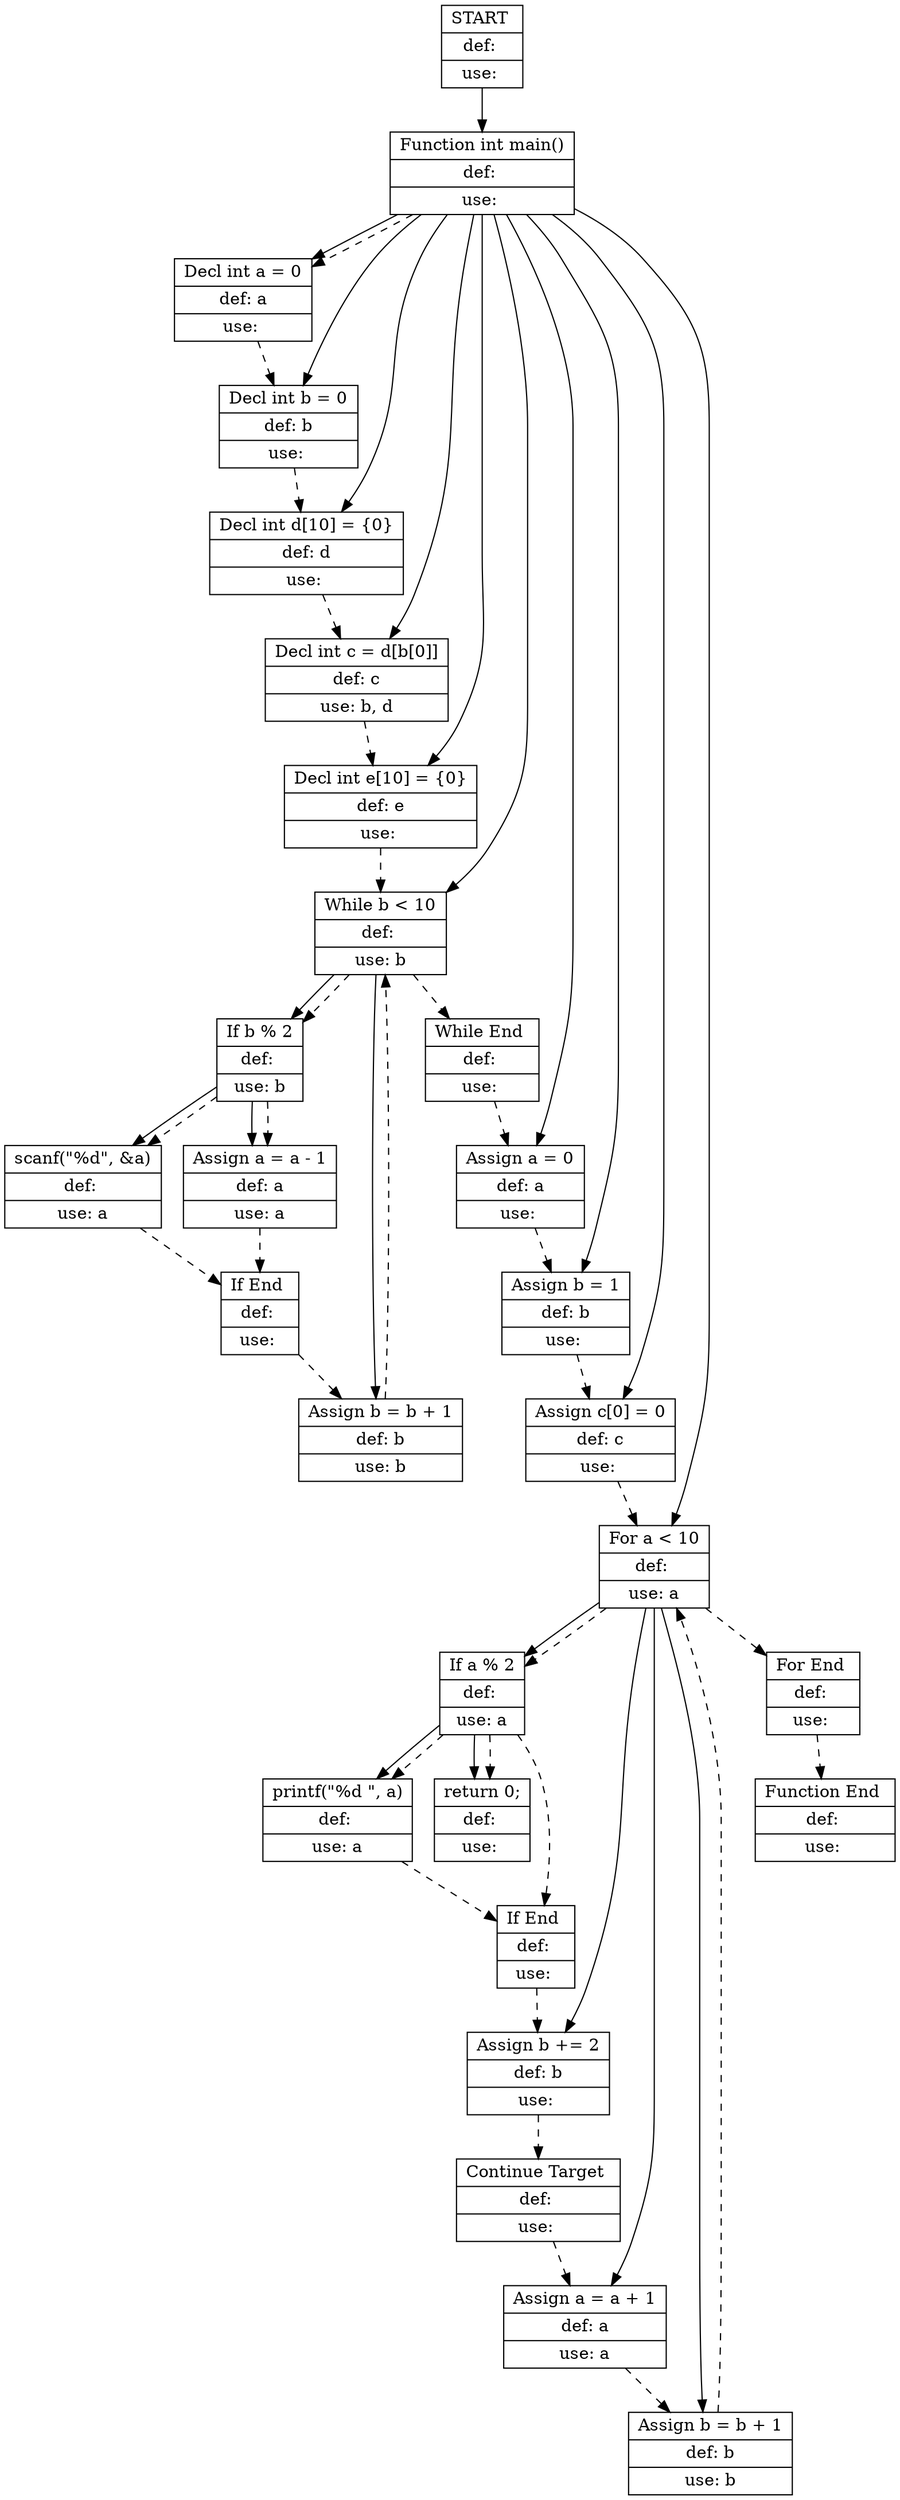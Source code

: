 digraph G1{
Node2[shape=record label="{START\ |def: |use: }"];
Node2->Node3;
Node3[shape=record label="{Function\ int\ main()|def: |use: }"];
Node3->Node5;
Node3->Node6;
Node3->Node7;
Node3->Node8;
Node3->Node9;
Node3->Node10;
Node3->Node17;
Node3->Node18;
Node3->Node19;
Node3->Node20;
Node3->Node5 [style = dashed];
Node4[shape=record label="{Function\ End\ |def: |use: }"];
Node5[shape=record label="{Decl\ int\ a\ =\ 0|def: a|use: }"];
Node5->Node6 [style = dashed];
Node6[shape=record label="{Decl\ int\ b\ =\ 0|def: b|use: }"];
Node6->Node7 [style = dashed];
Node7[shape=record label="{Decl\ int\ d[10]\ =\ \{0\}|def: d|use: }"];
Node7->Node8 [style = dashed];
Node8[shape=record label="{Decl\ int\ c\ =\ d[b[0]]|def: c|use: b, d}"];
Node8->Node9 [style = dashed];
Node9[shape=record label="{Decl\ int\ e[10]\ =\ \{0\}|def: e|use: }"];
Node9->Node10 [style = dashed];
Node10[shape=record label="{While\ b\ \<\ 10|def: |use: b}"];
Node10->Node12;
Node10->Node16;
Node10->Node11 [style = dashed];
Node10->Node12 [style = dashed];
Node11[shape=record label="{While\ End\ |def: |use: }"];
Node11->Node17 [style = dashed];
Node12[shape=record label="{If\ b\ %\ 2|def: |use: b}"];
Node12->Node14;
Node12->Node15;
Node12->Node14 [style = dashed];
Node12->Node15 [style = dashed];
Node13[shape=record label="{If\ End\ |def: |use: }"];
Node13->Node16 [style = dashed];
Node14[shape=record label="{scanf(\"%d\",\ &a)|def: |use: a}"];
Node14->Node13 [style = dashed];
Node15[shape=record label="{Assign\ a\ =\ a\ -\ 1|def: a|use: a}"];
Node15->Node13 [style = dashed];
Node16[shape=record label="{Assign\ b\ =\ b\ +\ 1|def: b|use: b}"];
Node16->Node10 [style = dashed];
Node17[shape=record label="{Assign\ a\ =\ 0|def: a|use: }"];
Node17->Node18 [style = dashed];
Node18[shape=record label="{Assign\ b\ =\ 1|def: b|use: }"];
Node18->Node19 [style = dashed];
Node19[shape=record label="{Assign\ c[0]\ =\ 0|def: c|use: }"];
Node19->Node20 [style = dashed];
Node20[shape=record label="{For\ a\ \<\ 10|def: |use: a}"];
Node20->Node23;
Node20->Node27;
Node20->Node28;
Node20->Node29;
Node20->Node21 [style = dashed];
Node20->Node23 [style = dashed];
Node21[shape=record label="{For\ End\ |def: |use: }"];
Node21->Node4 [style = dashed];
Node22[shape=record label="{Continue\ Target\ |def: |use: }"];
Node22->Node28 [style = dashed];
Node23[shape=record label="{If\ a\ %\ 2|def: |use: a}"];
Node23->Node25;
Node23->Node26;
Node23->Node25 [style = dashed];
Node23->Node26 [style = dashed];
Node23->Node24 [style = dashed];
Node24[shape=record label="{If\ End\ |def: |use: }"];
Node24->Node27 [style = dashed];
Node25[shape=record label="{printf(\"%d\ \",\ a)|def: |use: a}"];
Node25->Node24 [style = dashed];
Node26[shape=record label="{return\ 0;|def: |use: }"];
Node27[shape=record label="{Assign\ b\ +=\ 2|def: b|use: }"];
Node27->Node22 [style = dashed];
Node28[shape=record label="{Assign\ a\ =\ a\ +\ 1|def: a|use: a}"];
Node28->Node29 [style = dashed];
Node29[shape=record label="{Assign\ b\ =\ b\ +\ 1|def: b|use: b}"];
Node29->Node20 [style = dashed];
}
